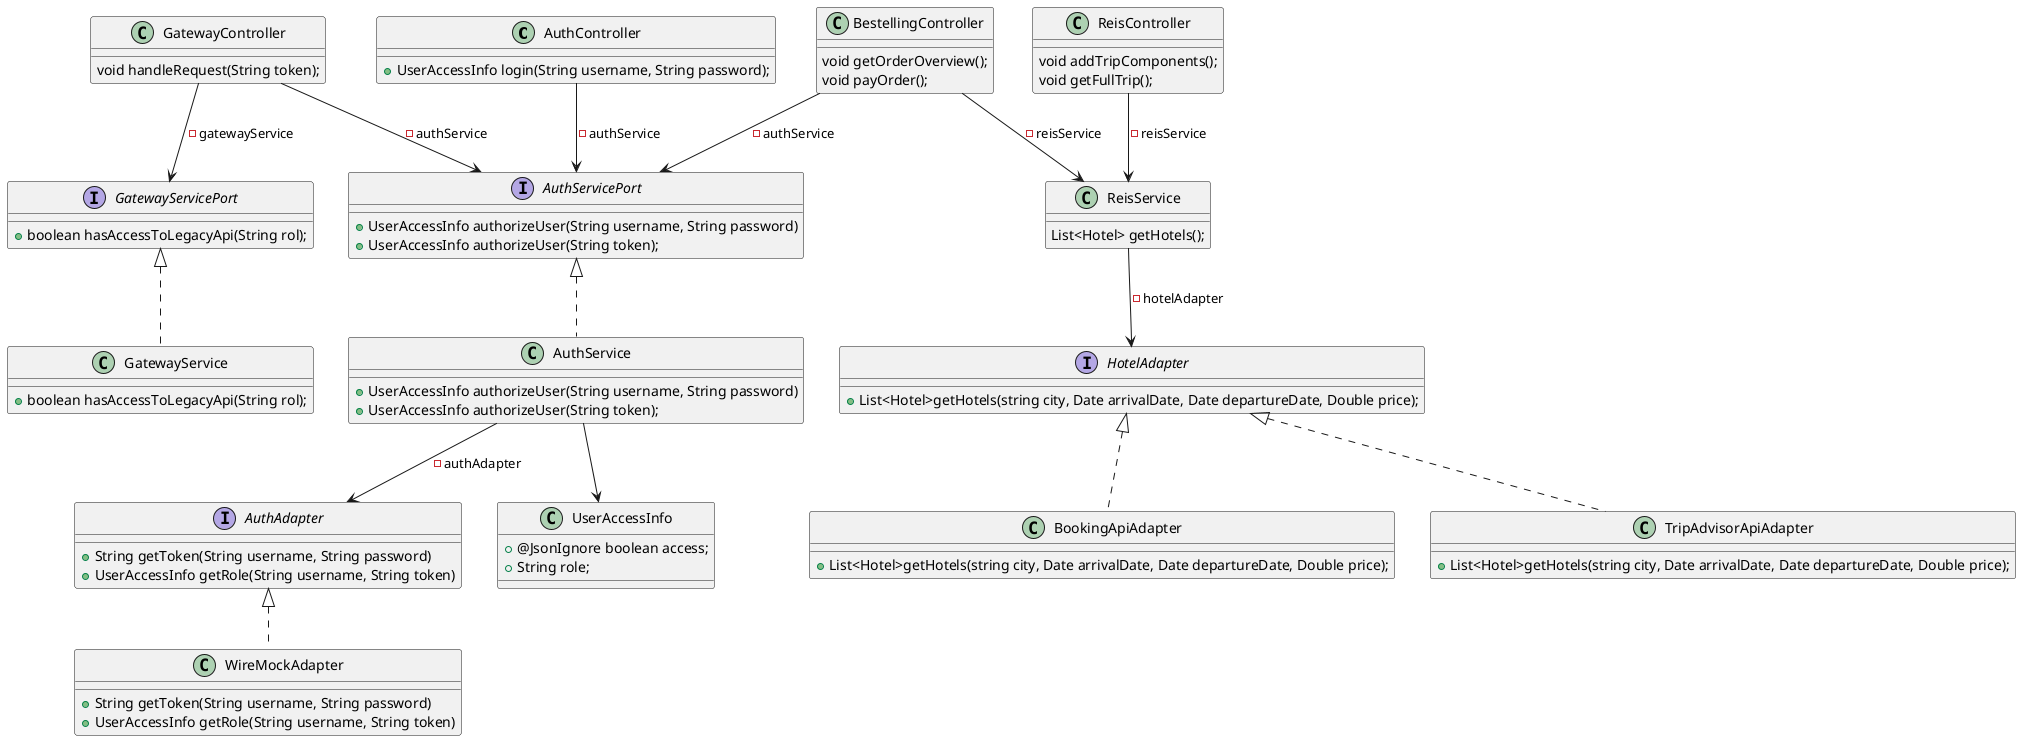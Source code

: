 @startuml
'left to right direction

' CONTROLLERS
class AuthController {
    +UserAccessInfo login(String username, String password);
}

class ReisController {
    void addTripComponents();
    void getFullTrip();
}

class BestellingController {
    void getOrderOverview();
    void payOrder();
}

class GatewayController {
    void handleRequest(String token);
}

' SERVICE

interface AuthServicePort {
    +UserAccessInfo authorizeUser(String username, String password)
    +UserAccessInfo authorizeUser(String token);
}

class AuthService {
    +UserAccessInfo authorizeUser(String username, String password)
    +UserAccessInfo authorizeUser(String token);
}

interface GatewayServicePort {
    +boolean hasAccessToLegacyApi(String rol);
}

class GatewayService {
    +boolean hasAccessToLegacyApi(String rol);
}

class ReisService {
    List<Hotel> getHotels();
}

' CONTROLLER->SERVICE
AuthController --> AuthServicePort: -authService
GatewayController --> AuthServicePort: -authService
AuthServicePort <|.. AuthService
ReisController --> ReisService: -reisService
BestellingController --> ReisService: -reisService
BestellingController --> AuthServicePort: -authService
GatewayController --> GatewayServicePort: -gatewayService
GatewayServicePort <|.. GatewayService

' ADAPTERS
interface AuthAdapter {
    +String getToken(String username, String password)
    +UserAccessInfo getRole(String username, String token)
}

class WireMockAdapter {
    +String getToken(String username, String password)
    +UserAccessInfo getRole(String username, String token)
}

AuthService --> AuthAdapter: -authAdapter
AuthAdapter <|.. WireMockAdapter

interface HotelAdapter {
    +List<Hotel>getHotels(string city, Date arrivalDate, Date departureDate, Double price);
}

class BookingApiAdapter {
    +List<Hotel>getHotels(string city, Date arrivalDate, Date departureDate, Double price);
}

class TripAdvisorApiAdapter {
    +List<Hotel>getHotels(string city, Date arrivalDate, Date departureDate, Double price);
}

ReisService --> HotelAdapter: -hotelAdapter
HotelAdapter <|.. BookingApiAdapter
HotelAdapter <|.. TripAdvisorApiAdapter


class UserAccessInfo {
    +@JsonIgnore boolean access;
    +String role;
}

AuthService --> UserAccessInfo

@enduml
